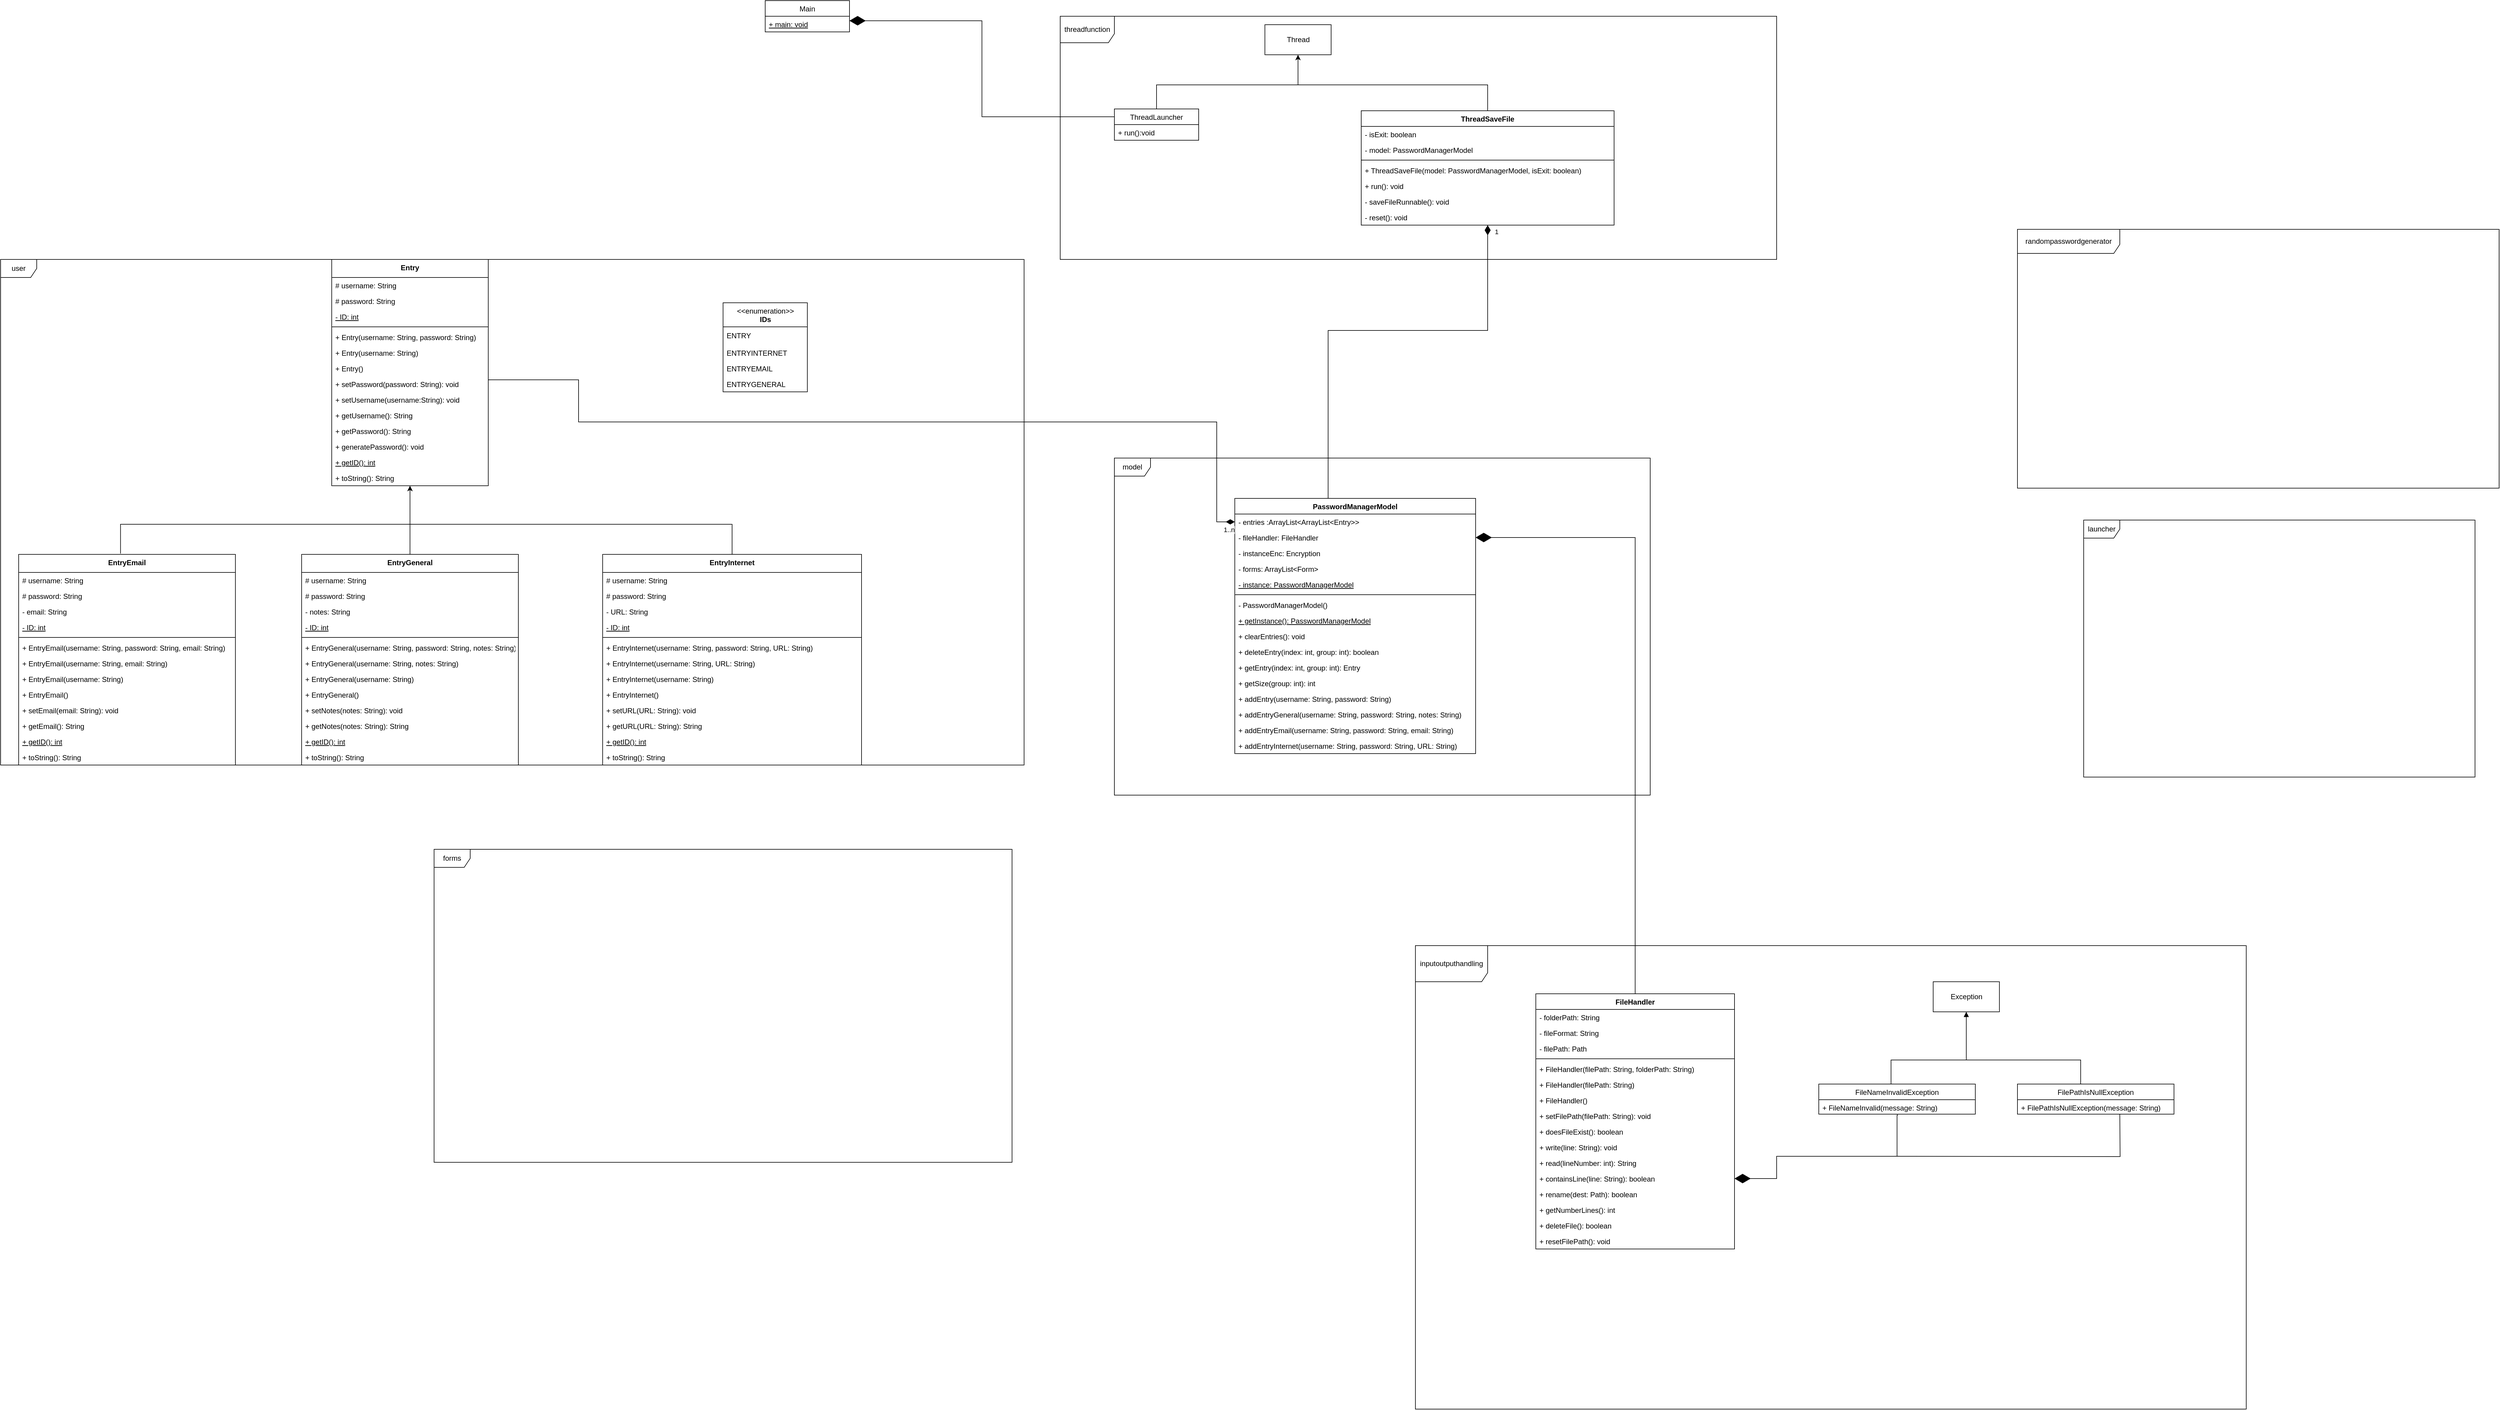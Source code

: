 <mxfile version="20.5.3"><diagram id="C5RBs43oDa-KdzZeNtuy" name="Page-1"><mxGraphModel dx="4724" dy="2048" grid="1" gridSize="10" guides="1" tooltips="1" connect="1" arrows="1" fold="1" page="1" pageScale="1" pageWidth="1169" pageHeight="827" math="0" shadow="0"><root><mxCell id="WIyWlLk6GJQsqaUBKTNV-0"/><mxCell id="WIyWlLk6GJQsqaUBKTNV-1" parent="WIyWlLk6GJQsqaUBKTNV-0"/><mxCell id="5ZpKfiF-GddbuxXE2S-U-15" value="&lt;div&gt;user&lt;/div&gt;" style="shape=umlFrame;whiteSpace=wrap;html=1;" vertex="1" parent="WIyWlLk6GJQsqaUBKTNV-1"><mxGeometry x="-1160" y="430" width="1700" height="840" as="geometry"/></mxCell><mxCell id="5ZpKfiF-GddbuxXE2S-U-20" value="Entry&#xA;" style="swimlane;fontStyle=1;align=center;verticalAlign=top;childLayout=stackLayout;horizontal=1;startSize=30;horizontalStack=0;resizeParent=1;resizeParentMax=0;resizeLast=0;collapsible=1;marginBottom=0;" vertex="1" parent="WIyWlLk6GJQsqaUBKTNV-1"><mxGeometry x="-610" y="430" width="260" height="376" as="geometry"><mxRectangle x="-1340" y="390" width="120" height="40" as="alternateBounds"/></mxGeometry></mxCell><mxCell id="5ZpKfiF-GddbuxXE2S-U-21" value="# username: String&#xA;" style="text;strokeColor=none;fillColor=none;align=left;verticalAlign=top;spacingLeft=4;spacingRight=4;overflow=hidden;rotatable=0;points=[[0,0.5],[1,0.5]];portConstraint=eastwest;" vertex="1" parent="5ZpKfiF-GddbuxXE2S-U-20"><mxGeometry y="30" width="260" height="26" as="geometry"/></mxCell><mxCell id="5ZpKfiF-GddbuxXE2S-U-24" value="# password: String&#xA;" style="text;strokeColor=none;fillColor=none;align=left;verticalAlign=top;spacingLeft=4;spacingRight=4;overflow=hidden;rotatable=0;points=[[0,0.5],[1,0.5]];portConstraint=eastwest;" vertex="1" parent="5ZpKfiF-GddbuxXE2S-U-20"><mxGeometry y="56" width="260" height="26" as="geometry"/></mxCell><mxCell id="5ZpKfiF-GddbuxXE2S-U-29" value="- ID: int" style="text;strokeColor=none;fillColor=none;align=left;verticalAlign=top;spacingLeft=4;spacingRight=4;overflow=hidden;rotatable=0;points=[[0,0.5],[1,0.5]];portConstraint=eastwest;fontStyle=4" vertex="1" parent="5ZpKfiF-GddbuxXE2S-U-20"><mxGeometry y="82" width="260" height="26" as="geometry"/></mxCell><mxCell id="5ZpKfiF-GddbuxXE2S-U-22" value="" style="line;strokeWidth=1;fillColor=none;align=left;verticalAlign=middle;spacingTop=-1;spacingLeft=3;spacingRight=3;rotatable=0;labelPosition=right;points=[];portConstraint=eastwest;strokeColor=inherit;" vertex="1" parent="5ZpKfiF-GddbuxXE2S-U-20"><mxGeometry y="108" width="260" height="8" as="geometry"/></mxCell><mxCell id="5ZpKfiF-GddbuxXE2S-U-23" value="+ Entry(username: String, password: String) " style="text;strokeColor=none;fillColor=none;align=left;verticalAlign=top;spacingLeft=4;spacingRight=4;overflow=hidden;rotatable=0;points=[[0,0.5],[1,0.5]];portConstraint=eastwest;" vertex="1" parent="5ZpKfiF-GddbuxXE2S-U-20"><mxGeometry y="116" width="260" height="26" as="geometry"/></mxCell><mxCell id="5ZpKfiF-GddbuxXE2S-U-30" value="+ Entry(username: String)&#xA;&#xA; " style="text;strokeColor=none;fillColor=none;align=left;verticalAlign=top;spacingLeft=4;spacingRight=4;overflow=hidden;rotatable=0;points=[[0,0.5],[1,0.5]];portConstraint=eastwest;" vertex="1" parent="5ZpKfiF-GddbuxXE2S-U-20"><mxGeometry y="142" width="260" height="26" as="geometry"/></mxCell><mxCell id="5ZpKfiF-GddbuxXE2S-U-31" value="+ Entry() " style="text;strokeColor=none;fillColor=none;align=left;verticalAlign=top;spacingLeft=4;spacingRight=4;overflow=hidden;rotatable=0;points=[[0,0.5],[1,0.5]];portConstraint=eastwest;" vertex="1" parent="5ZpKfiF-GddbuxXE2S-U-20"><mxGeometry y="168" width="260" height="26" as="geometry"/></mxCell><mxCell id="5ZpKfiF-GddbuxXE2S-U-32" value="+ setPassword(password: String): void&#xA;&#xA;" style="text;strokeColor=none;fillColor=none;align=left;verticalAlign=top;spacingLeft=4;spacingRight=4;overflow=hidden;rotatable=0;points=[[0,0.5],[1,0.5]];portConstraint=eastwest;" vertex="1" parent="5ZpKfiF-GddbuxXE2S-U-20"><mxGeometry y="194" width="260" height="26" as="geometry"/></mxCell><mxCell id="5ZpKfiF-GddbuxXE2S-U-34" value="+ setUsername(username:String): void&#xA;" style="text;strokeColor=none;fillColor=none;align=left;verticalAlign=top;spacingLeft=4;spacingRight=4;overflow=hidden;rotatable=0;points=[[0,0.5],[1,0.5]];portConstraint=eastwest;" vertex="1" parent="5ZpKfiF-GddbuxXE2S-U-20"><mxGeometry y="220" width="260" height="26" as="geometry"/></mxCell><mxCell id="5ZpKfiF-GddbuxXE2S-U-33" value="+ getUsername(): String" style="text;strokeColor=none;fillColor=none;align=left;verticalAlign=top;spacingLeft=4;spacingRight=4;overflow=hidden;rotatable=0;points=[[0,0.5],[1,0.5]];portConstraint=eastwest;" vertex="1" parent="5ZpKfiF-GddbuxXE2S-U-20"><mxGeometry y="246" width="260" height="26" as="geometry"/></mxCell><mxCell id="5ZpKfiF-GddbuxXE2S-U-35" value="+ getPassword(): String&#xA;" style="text;strokeColor=none;fillColor=none;align=left;verticalAlign=top;spacingLeft=4;spacingRight=4;overflow=hidden;rotatable=0;points=[[0,0.5],[1,0.5]];portConstraint=eastwest;" vertex="1" parent="5ZpKfiF-GddbuxXE2S-U-20"><mxGeometry y="272" width="260" height="26" as="geometry"/></mxCell><mxCell id="5ZpKfiF-GddbuxXE2S-U-36" value="+ generatePassword(): void&#xA;" style="text;strokeColor=none;fillColor=none;align=left;verticalAlign=top;spacingLeft=4;spacingRight=4;overflow=hidden;rotatable=0;points=[[0,0.5],[1,0.5]];portConstraint=eastwest;" vertex="1" parent="5ZpKfiF-GddbuxXE2S-U-20"><mxGeometry y="298" width="260" height="26" as="geometry"/></mxCell><mxCell id="5ZpKfiF-GddbuxXE2S-U-50" value="+ getID(): int" style="text;strokeColor=none;fillColor=none;align=left;verticalAlign=top;spacingLeft=4;spacingRight=4;overflow=hidden;rotatable=0;points=[[0,0.5],[1,0.5]];portConstraint=eastwest;fontStyle=4" vertex="1" parent="5ZpKfiF-GddbuxXE2S-U-20"><mxGeometry y="324" width="260" height="26" as="geometry"/></mxCell><mxCell id="5ZpKfiF-GddbuxXE2S-U-51" value="+ toString(): String" style="text;strokeColor=none;fillColor=none;align=left;verticalAlign=top;spacingLeft=4;spacingRight=4;overflow=hidden;rotatable=0;points=[[0,0.5],[1,0.5]];portConstraint=eastwest;" vertex="1" parent="5ZpKfiF-GddbuxXE2S-U-20"><mxGeometry y="350" width="260" height="26" as="geometry"/></mxCell><mxCell id="5ZpKfiF-GddbuxXE2S-U-52" value="EntryEmail" style="swimlane;fontStyle=1;align=center;verticalAlign=top;childLayout=stackLayout;horizontal=1;startSize=30;horizontalStack=0;resizeParent=1;resizeParentMax=0;resizeLast=0;collapsible=1;marginBottom=0;" vertex="1" parent="WIyWlLk6GJQsqaUBKTNV-1"><mxGeometry x="-1130" y="920" width="360" height="350" as="geometry"><mxRectangle x="-1340" y="390" width="120" height="40" as="alternateBounds"/></mxGeometry></mxCell><mxCell id="5ZpKfiF-GddbuxXE2S-U-53" value="# username: String&#xA;" style="text;strokeColor=none;fillColor=none;align=left;verticalAlign=top;spacingLeft=4;spacingRight=4;overflow=hidden;rotatable=0;points=[[0,0.5],[1,0.5]];portConstraint=eastwest;" vertex="1" parent="5ZpKfiF-GddbuxXE2S-U-52"><mxGeometry y="30" width="360" height="26" as="geometry"/></mxCell><mxCell id="5ZpKfiF-GddbuxXE2S-U-54" value="# password: String&#xA;" style="text;strokeColor=none;fillColor=none;align=left;verticalAlign=top;spacingLeft=4;spacingRight=4;overflow=hidden;rotatable=0;points=[[0,0.5],[1,0.5]];portConstraint=eastwest;" vertex="1" parent="5ZpKfiF-GddbuxXE2S-U-52"><mxGeometry y="56" width="360" height="26" as="geometry"/></mxCell><mxCell id="5ZpKfiF-GddbuxXE2S-U-97" value="- email: String" style="text;strokeColor=none;fillColor=none;align=left;verticalAlign=top;spacingLeft=4;spacingRight=4;overflow=hidden;rotatable=0;points=[[0,0.5],[1,0.5]];portConstraint=eastwest;" vertex="1" parent="5ZpKfiF-GddbuxXE2S-U-52"><mxGeometry y="82" width="360" height="26" as="geometry"/></mxCell><mxCell id="5ZpKfiF-GddbuxXE2S-U-55" value="- ID: int" style="text;strokeColor=none;fillColor=none;align=left;verticalAlign=top;spacingLeft=4;spacingRight=4;overflow=hidden;rotatable=0;points=[[0,0.5],[1,0.5]];portConstraint=eastwest;fontStyle=4" vertex="1" parent="5ZpKfiF-GddbuxXE2S-U-52"><mxGeometry y="108" width="360" height="26" as="geometry"/></mxCell><mxCell id="5ZpKfiF-GddbuxXE2S-U-56" value="" style="line;strokeWidth=1;fillColor=none;align=left;verticalAlign=middle;spacingTop=-1;spacingLeft=3;spacingRight=3;rotatable=0;labelPosition=right;points=[];portConstraint=eastwest;strokeColor=inherit;" vertex="1" parent="5ZpKfiF-GddbuxXE2S-U-52"><mxGeometry y="134" width="360" height="8" as="geometry"/></mxCell><mxCell id="5ZpKfiF-GddbuxXE2S-U-57" value="+ EntryEmail(username: String, password: String, email: String) " style="text;strokeColor=none;fillColor=none;align=left;verticalAlign=top;spacingLeft=4;spacingRight=4;overflow=hidden;rotatable=0;points=[[0,0.5],[1,0.5]];portConstraint=eastwest;" vertex="1" parent="5ZpKfiF-GddbuxXE2S-U-52"><mxGeometry y="142" width="360" height="26" as="geometry"/></mxCell><mxCell id="5ZpKfiF-GddbuxXE2S-U-58" value="+ EntryEmail(username: String, email: String)&#xA; " style="text;strokeColor=none;fillColor=none;align=left;verticalAlign=top;spacingLeft=4;spacingRight=4;overflow=hidden;rotatable=0;points=[[0,0.5],[1,0.5]];portConstraint=eastwest;" vertex="1" parent="5ZpKfiF-GddbuxXE2S-U-52"><mxGeometry y="168" width="360" height="26" as="geometry"/></mxCell><mxCell id="5ZpKfiF-GddbuxXE2S-U-59" value="+ EntryEmail(username: String) " style="text;strokeColor=none;fillColor=none;align=left;verticalAlign=top;spacingLeft=4;spacingRight=4;overflow=hidden;rotatable=0;points=[[0,0.5],[1,0.5]];portConstraint=eastwest;" vertex="1" parent="5ZpKfiF-GddbuxXE2S-U-52"><mxGeometry y="194" width="360" height="26" as="geometry"/></mxCell><mxCell id="5ZpKfiF-GddbuxXE2S-U-98" value="+ EntryEmail()" style="text;strokeColor=none;fillColor=none;align=left;verticalAlign=top;spacingLeft=4;spacingRight=4;overflow=hidden;rotatable=0;points=[[0,0.5],[1,0.5]];portConstraint=eastwest;" vertex="1" parent="5ZpKfiF-GddbuxXE2S-U-52"><mxGeometry y="220" width="360" height="26" as="geometry"/></mxCell><mxCell id="5ZpKfiF-GddbuxXE2S-U-60" value="+ setEmail(email: String): void&#xA;&#xA;" style="text;strokeColor=none;fillColor=none;align=left;verticalAlign=top;spacingLeft=4;spacingRight=4;overflow=hidden;rotatable=0;points=[[0,0.5],[1,0.5]];portConstraint=eastwest;" vertex="1" parent="5ZpKfiF-GddbuxXE2S-U-52"><mxGeometry y="246" width="360" height="26" as="geometry"/></mxCell><mxCell id="5ZpKfiF-GddbuxXE2S-U-61" value="+ getEmail(): String&#xA;" style="text;strokeColor=none;fillColor=none;align=left;verticalAlign=top;spacingLeft=4;spacingRight=4;overflow=hidden;rotatable=0;points=[[0,0.5],[1,0.5]];portConstraint=eastwest;" vertex="1" parent="5ZpKfiF-GddbuxXE2S-U-52"><mxGeometry y="272" width="360" height="26" as="geometry"/></mxCell><mxCell id="5ZpKfiF-GddbuxXE2S-U-65" value="+ getID(): int" style="text;strokeColor=none;fillColor=none;align=left;verticalAlign=top;spacingLeft=4;spacingRight=4;overflow=hidden;rotatable=0;points=[[0,0.5],[1,0.5]];portConstraint=eastwest;fontStyle=4" vertex="1" parent="5ZpKfiF-GddbuxXE2S-U-52"><mxGeometry y="298" width="360" height="26" as="geometry"/></mxCell><mxCell id="5ZpKfiF-GddbuxXE2S-U-66" value="+ toString(): String" style="text;strokeColor=none;fillColor=none;align=left;verticalAlign=top;spacingLeft=4;spacingRight=4;overflow=hidden;rotatable=0;points=[[0,0.5],[1,0.5]];portConstraint=eastwest;" vertex="1" parent="5ZpKfiF-GddbuxXE2S-U-52"><mxGeometry y="324" width="360" height="26" as="geometry"/></mxCell><mxCell id="5ZpKfiF-GddbuxXE2S-U-99" value="EntryGeneral" style="swimlane;fontStyle=1;align=center;verticalAlign=top;childLayout=stackLayout;horizontal=1;startSize=30;horizontalStack=0;resizeParent=1;resizeParentMax=0;resizeLast=0;collapsible=1;marginBottom=0;" vertex="1" parent="WIyWlLk6GJQsqaUBKTNV-1"><mxGeometry x="-660" y="920" width="360" height="350" as="geometry"><mxRectangle x="-1340" y="390" width="120" height="40" as="alternateBounds"/></mxGeometry></mxCell><mxCell id="5ZpKfiF-GddbuxXE2S-U-100" value="# username: String&#xA;" style="text;strokeColor=none;fillColor=none;align=left;verticalAlign=top;spacingLeft=4;spacingRight=4;overflow=hidden;rotatable=0;points=[[0,0.5],[1,0.5]];portConstraint=eastwest;" vertex="1" parent="5ZpKfiF-GddbuxXE2S-U-99"><mxGeometry y="30" width="360" height="26" as="geometry"/></mxCell><mxCell id="5ZpKfiF-GddbuxXE2S-U-101" value="# password: String&#xA;" style="text;strokeColor=none;fillColor=none;align=left;verticalAlign=top;spacingLeft=4;spacingRight=4;overflow=hidden;rotatable=0;points=[[0,0.5],[1,0.5]];portConstraint=eastwest;" vertex="1" parent="5ZpKfiF-GddbuxXE2S-U-99"><mxGeometry y="56" width="360" height="26" as="geometry"/></mxCell><mxCell id="5ZpKfiF-GddbuxXE2S-U-102" value="- notes: String" style="text;strokeColor=none;fillColor=none;align=left;verticalAlign=top;spacingLeft=4;spacingRight=4;overflow=hidden;rotatable=0;points=[[0,0.5],[1,0.5]];portConstraint=eastwest;" vertex="1" parent="5ZpKfiF-GddbuxXE2S-U-99"><mxGeometry y="82" width="360" height="26" as="geometry"/></mxCell><mxCell id="5ZpKfiF-GddbuxXE2S-U-103" value="- ID: int" style="text;strokeColor=none;fillColor=none;align=left;verticalAlign=top;spacingLeft=4;spacingRight=4;overflow=hidden;rotatable=0;points=[[0,0.5],[1,0.5]];portConstraint=eastwest;fontStyle=4" vertex="1" parent="5ZpKfiF-GddbuxXE2S-U-99"><mxGeometry y="108" width="360" height="26" as="geometry"/></mxCell><mxCell id="5ZpKfiF-GddbuxXE2S-U-104" value="" style="line;strokeWidth=1;fillColor=none;align=left;verticalAlign=middle;spacingTop=-1;spacingLeft=3;spacingRight=3;rotatable=0;labelPosition=right;points=[];portConstraint=eastwest;strokeColor=inherit;" vertex="1" parent="5ZpKfiF-GddbuxXE2S-U-99"><mxGeometry y="134" width="360" height="8" as="geometry"/></mxCell><mxCell id="5ZpKfiF-GddbuxXE2S-U-105" value="+ EntryGeneral(username: String, password: String, notes: String) " style="text;strokeColor=none;fillColor=none;align=left;verticalAlign=top;spacingLeft=4;spacingRight=4;overflow=hidden;rotatable=0;points=[[0,0.5],[1,0.5]];portConstraint=eastwest;" vertex="1" parent="5ZpKfiF-GddbuxXE2S-U-99"><mxGeometry y="142" width="360" height="26" as="geometry"/></mxCell><mxCell id="5ZpKfiF-GddbuxXE2S-U-106" value="+ EntryGeneral(username: String, notes: String)&#xA; " style="text;strokeColor=none;fillColor=none;align=left;verticalAlign=top;spacingLeft=4;spacingRight=4;overflow=hidden;rotatable=0;points=[[0,0.5],[1,0.5]];portConstraint=eastwest;" vertex="1" parent="5ZpKfiF-GddbuxXE2S-U-99"><mxGeometry y="168" width="360" height="26" as="geometry"/></mxCell><mxCell id="5ZpKfiF-GddbuxXE2S-U-107" value="+ EntryGeneral(username: String) " style="text;strokeColor=none;fillColor=none;align=left;verticalAlign=top;spacingLeft=4;spacingRight=4;overflow=hidden;rotatable=0;points=[[0,0.5],[1,0.5]];portConstraint=eastwest;" vertex="1" parent="5ZpKfiF-GddbuxXE2S-U-99"><mxGeometry y="194" width="360" height="26" as="geometry"/></mxCell><mxCell id="5ZpKfiF-GddbuxXE2S-U-108" value="+ EntryGeneral()" style="text;strokeColor=none;fillColor=none;align=left;verticalAlign=top;spacingLeft=4;spacingRight=4;overflow=hidden;rotatable=0;points=[[0,0.5],[1,0.5]];portConstraint=eastwest;" vertex="1" parent="5ZpKfiF-GddbuxXE2S-U-99"><mxGeometry y="220" width="360" height="26" as="geometry"/></mxCell><mxCell id="5ZpKfiF-GddbuxXE2S-U-109" value="+ setNotes(notes: String): void&#xA;&#xA;" style="text;strokeColor=none;fillColor=none;align=left;verticalAlign=top;spacingLeft=4;spacingRight=4;overflow=hidden;rotatable=0;points=[[0,0.5],[1,0.5]];portConstraint=eastwest;" vertex="1" parent="5ZpKfiF-GddbuxXE2S-U-99"><mxGeometry y="246" width="360" height="26" as="geometry"/></mxCell><mxCell id="5ZpKfiF-GddbuxXE2S-U-110" value="+ getNotes(notes: String): String&#xA;" style="text;strokeColor=none;fillColor=none;align=left;verticalAlign=top;spacingLeft=4;spacingRight=4;overflow=hidden;rotatable=0;points=[[0,0.5],[1,0.5]];portConstraint=eastwest;" vertex="1" parent="5ZpKfiF-GddbuxXE2S-U-99"><mxGeometry y="272" width="360" height="26" as="geometry"/></mxCell><mxCell id="5ZpKfiF-GddbuxXE2S-U-111" value="+ getID(): int" style="text;strokeColor=none;fillColor=none;align=left;verticalAlign=top;spacingLeft=4;spacingRight=4;overflow=hidden;rotatable=0;points=[[0,0.5],[1,0.5]];portConstraint=eastwest;fontStyle=4" vertex="1" parent="5ZpKfiF-GddbuxXE2S-U-99"><mxGeometry y="298" width="360" height="26" as="geometry"/></mxCell><mxCell id="5ZpKfiF-GddbuxXE2S-U-112" value="+ toString(): String" style="text;strokeColor=none;fillColor=none;align=left;verticalAlign=top;spacingLeft=4;spacingRight=4;overflow=hidden;rotatable=0;points=[[0,0.5],[1,0.5]];portConstraint=eastwest;" vertex="1" parent="5ZpKfiF-GddbuxXE2S-U-99"><mxGeometry y="324" width="360" height="26" as="geometry"/></mxCell><mxCell id="5ZpKfiF-GddbuxXE2S-U-113" value="EntryInternet" style="swimlane;fontStyle=1;align=center;verticalAlign=top;childLayout=stackLayout;horizontal=1;startSize=30;horizontalStack=0;resizeParent=1;resizeParentMax=0;resizeLast=0;collapsible=1;marginBottom=0;" vertex="1" parent="WIyWlLk6GJQsqaUBKTNV-1"><mxGeometry x="-160" y="920" width="430" height="350" as="geometry"><mxRectangle x="-1340" y="390" width="120" height="40" as="alternateBounds"/></mxGeometry></mxCell><mxCell id="5ZpKfiF-GddbuxXE2S-U-114" value="# username: String&#xA;" style="text;strokeColor=none;fillColor=none;align=left;verticalAlign=top;spacingLeft=4;spacingRight=4;overflow=hidden;rotatable=0;points=[[0,0.5],[1,0.5]];portConstraint=eastwest;" vertex="1" parent="5ZpKfiF-GddbuxXE2S-U-113"><mxGeometry y="30" width="430" height="26" as="geometry"/></mxCell><mxCell id="5ZpKfiF-GddbuxXE2S-U-115" value="# password: String&#xA;" style="text;strokeColor=none;fillColor=none;align=left;verticalAlign=top;spacingLeft=4;spacingRight=4;overflow=hidden;rotatable=0;points=[[0,0.5],[1,0.5]];portConstraint=eastwest;" vertex="1" parent="5ZpKfiF-GddbuxXE2S-U-113"><mxGeometry y="56" width="430" height="26" as="geometry"/></mxCell><mxCell id="5ZpKfiF-GddbuxXE2S-U-116" value="- URL: String" style="text;strokeColor=none;fillColor=none;align=left;verticalAlign=top;spacingLeft=4;spacingRight=4;overflow=hidden;rotatable=0;points=[[0,0.5],[1,0.5]];portConstraint=eastwest;" vertex="1" parent="5ZpKfiF-GddbuxXE2S-U-113"><mxGeometry y="82" width="430" height="26" as="geometry"/></mxCell><mxCell id="5ZpKfiF-GddbuxXE2S-U-117" value="- ID: int" style="text;strokeColor=none;fillColor=none;align=left;verticalAlign=top;spacingLeft=4;spacingRight=4;overflow=hidden;rotatable=0;points=[[0,0.5],[1,0.5]];portConstraint=eastwest;fontStyle=4" vertex="1" parent="5ZpKfiF-GddbuxXE2S-U-113"><mxGeometry y="108" width="430" height="26" as="geometry"/></mxCell><mxCell id="5ZpKfiF-GddbuxXE2S-U-118" value="" style="line;strokeWidth=1;fillColor=none;align=left;verticalAlign=middle;spacingTop=-1;spacingLeft=3;spacingRight=3;rotatable=0;labelPosition=right;points=[];portConstraint=eastwest;strokeColor=inherit;" vertex="1" parent="5ZpKfiF-GddbuxXE2S-U-113"><mxGeometry y="134" width="430" height="8" as="geometry"/></mxCell><mxCell id="5ZpKfiF-GddbuxXE2S-U-119" value="+ EntryInternet(username: String, password: String, URL: String) " style="text;strokeColor=none;fillColor=none;align=left;verticalAlign=top;spacingLeft=4;spacingRight=4;overflow=hidden;rotatable=0;points=[[0,0.5],[1,0.5]];portConstraint=eastwest;" vertex="1" parent="5ZpKfiF-GddbuxXE2S-U-113"><mxGeometry y="142" width="430" height="26" as="geometry"/></mxCell><mxCell id="5ZpKfiF-GddbuxXE2S-U-120" value="+ EntryInternet(username: String, URL: String) " style="text;strokeColor=none;fillColor=none;align=left;verticalAlign=top;spacingLeft=4;spacingRight=4;overflow=hidden;rotatable=0;points=[[0,0.5],[1,0.5]];portConstraint=eastwest;" vertex="1" parent="5ZpKfiF-GddbuxXE2S-U-113"><mxGeometry y="168" width="430" height="26" as="geometry"/></mxCell><mxCell id="5ZpKfiF-GddbuxXE2S-U-121" value="+ EntryInternet(username: String) " style="text;strokeColor=none;fillColor=none;align=left;verticalAlign=top;spacingLeft=4;spacingRight=4;overflow=hidden;rotatable=0;points=[[0,0.5],[1,0.5]];portConstraint=eastwest;" vertex="1" parent="5ZpKfiF-GddbuxXE2S-U-113"><mxGeometry y="194" width="430" height="26" as="geometry"/></mxCell><mxCell id="5ZpKfiF-GddbuxXE2S-U-122" value="+ EntryInternet()" style="text;strokeColor=none;fillColor=none;align=left;verticalAlign=top;spacingLeft=4;spacingRight=4;overflow=hidden;rotatable=0;points=[[0,0.5],[1,0.5]];portConstraint=eastwest;" vertex="1" parent="5ZpKfiF-GddbuxXE2S-U-113"><mxGeometry y="220" width="430" height="26" as="geometry"/></mxCell><mxCell id="5ZpKfiF-GddbuxXE2S-U-123" value="+ setURL(URL: String): void&#xA;&#xA;" style="text;strokeColor=none;fillColor=none;align=left;verticalAlign=top;spacingLeft=4;spacingRight=4;overflow=hidden;rotatable=0;points=[[0,0.5],[1,0.5]];portConstraint=eastwest;" vertex="1" parent="5ZpKfiF-GddbuxXE2S-U-113"><mxGeometry y="246" width="430" height="26" as="geometry"/></mxCell><mxCell id="5ZpKfiF-GddbuxXE2S-U-124" value="+ getURL(URL: String): String&#xA;" style="text;strokeColor=none;fillColor=none;align=left;verticalAlign=top;spacingLeft=4;spacingRight=4;overflow=hidden;rotatable=0;points=[[0,0.5],[1,0.5]];portConstraint=eastwest;" vertex="1" parent="5ZpKfiF-GddbuxXE2S-U-113"><mxGeometry y="272" width="430" height="26" as="geometry"/></mxCell><mxCell id="5ZpKfiF-GddbuxXE2S-U-125" value="+ getID(): int" style="text;strokeColor=none;fillColor=none;align=left;verticalAlign=top;spacingLeft=4;spacingRight=4;overflow=hidden;rotatable=0;points=[[0,0.5],[1,0.5]];portConstraint=eastwest;fontStyle=4" vertex="1" parent="5ZpKfiF-GddbuxXE2S-U-113"><mxGeometry y="298" width="430" height="26" as="geometry"/></mxCell><mxCell id="5ZpKfiF-GddbuxXE2S-U-126" value="+ toString(): String" style="text;strokeColor=none;fillColor=none;align=left;verticalAlign=top;spacingLeft=4;spacingRight=4;overflow=hidden;rotatable=0;points=[[0,0.5],[1,0.5]];portConstraint=eastwest;" vertex="1" parent="5ZpKfiF-GddbuxXE2S-U-113"><mxGeometry y="324" width="430" height="26" as="geometry"/></mxCell><mxCell id="5ZpKfiF-GddbuxXE2S-U-130" value="" style="endArrow=classic;html=1;rounded=0;exitX=0.5;exitY=0;exitDx=0;exitDy=0;edgeStyle=orthogonalEdgeStyle;entryX=0.5;entryY=1;entryDx=0;entryDy=0;" edge="1" parent="WIyWlLk6GJQsqaUBKTNV-1" source="5ZpKfiF-GddbuxXE2S-U-99" target="5ZpKfiF-GddbuxXE2S-U-20"><mxGeometry width="50" height="50" relative="1" as="geometry"><mxPoint x="-490" y="970" as="sourcePoint"/><mxPoint x="-480" y="810" as="targetPoint"/></mxGeometry></mxCell><mxCell id="5ZpKfiF-GddbuxXE2S-U-143" value="&amp;lt;&amp;lt;enumeration&amp;gt;&amp;gt;&lt;br&gt;&lt;div&gt;&lt;b&gt;IDs&lt;/b&gt;&lt;/div&gt;&lt;div&gt;&lt;b&gt;&lt;br&gt;&lt;/b&gt;&lt;/div&gt;" style="swimlane;fontStyle=0;align=center;verticalAlign=top;childLayout=stackLayout;horizontal=1;startSize=40;horizontalStack=0;resizeParent=1;resizeParentMax=0;resizeLast=0;collapsible=0;marginBottom=0;html=1;" vertex="1" parent="WIyWlLk6GJQsqaUBKTNV-1"><mxGeometry x="40" y="502" width="140" height="148" as="geometry"/></mxCell><mxCell id="5ZpKfiF-GddbuxXE2S-U-144" value="ENTRY" style="text;html=1;strokeColor=none;fillColor=none;align=left;verticalAlign=middle;spacingLeft=4;spacingRight=4;overflow=hidden;rotatable=0;points=[[0,0.5],[1,0.5]];portConstraint=eastwest;" vertex="1" parent="5ZpKfiF-GddbuxXE2S-U-143"><mxGeometry y="40" width="140" height="30" as="geometry"/></mxCell><mxCell id="5ZpKfiF-GddbuxXE2S-U-146" value="ENTRYINTERNET" style="text;strokeColor=none;fillColor=none;align=left;verticalAlign=top;spacingLeft=4;spacingRight=4;overflow=hidden;rotatable=0;points=[[0,0.5],[1,0.5]];portConstraint=eastwest;" vertex="1" parent="5ZpKfiF-GddbuxXE2S-U-143"><mxGeometry y="70" width="140" height="26" as="geometry"/></mxCell><mxCell id="5ZpKfiF-GddbuxXE2S-U-147" value="ENTRYEMAIL" style="text;strokeColor=none;fillColor=none;align=left;verticalAlign=top;spacingLeft=4;spacingRight=4;overflow=hidden;rotatable=0;points=[[0,0.5],[1,0.5]];portConstraint=eastwest;" vertex="1" parent="5ZpKfiF-GddbuxXE2S-U-143"><mxGeometry y="96" width="140" height="26" as="geometry"/></mxCell><mxCell id="5ZpKfiF-GddbuxXE2S-U-148" value="ENTRYGENERAL" style="text;strokeColor=none;fillColor=none;align=left;verticalAlign=top;spacingLeft=4;spacingRight=4;overflow=hidden;rotatable=0;points=[[0,0.5],[1,0.5]];portConstraint=eastwest;" vertex="1" parent="5ZpKfiF-GddbuxXE2S-U-143"><mxGeometry y="122" width="140" height="26" as="geometry"/></mxCell><mxCell id="5ZpKfiF-GddbuxXE2S-U-149" value="&lt;div&gt;threadfunction&lt;/div&gt;" style="shape=umlFrame;whiteSpace=wrap;html=1;width=90;height=44;" vertex="1" parent="WIyWlLk6GJQsqaUBKTNV-1"><mxGeometry x="600" y="26" width="1190" height="404" as="geometry"/></mxCell><mxCell id="5ZpKfiF-GddbuxXE2S-U-150" value="Thread" style="html=1;" vertex="1" parent="WIyWlLk6GJQsqaUBKTNV-1"><mxGeometry x="940" y="40" width="110" height="50" as="geometry"/></mxCell><mxCell id="5ZpKfiF-GddbuxXE2S-U-151" value="ThreadLauncher" style="swimlane;fontStyle=0;childLayout=stackLayout;horizontal=1;startSize=26;fillColor=none;horizontalStack=0;resizeParent=1;resizeParentMax=0;resizeLast=0;collapsible=1;marginBottom=0;" vertex="1" parent="WIyWlLk6GJQsqaUBKTNV-1"><mxGeometry x="690" y="180" width="140" height="52" as="geometry"/></mxCell><mxCell id="5ZpKfiF-GddbuxXE2S-U-152" value="+ run():void" style="text;strokeColor=none;fillColor=none;align=left;verticalAlign=top;spacingLeft=4;spacingRight=4;overflow=hidden;rotatable=0;points=[[0,0.5],[1,0.5]];portConstraint=eastwest;" vertex="1" parent="5ZpKfiF-GddbuxXE2S-U-151"><mxGeometry y="26" width="140" height="26" as="geometry"/></mxCell><mxCell id="5ZpKfiF-GddbuxXE2S-U-157" value="" style="endArrow=classic;html=1;rounded=0;edgeStyle=orthogonalEdgeStyle;entryX=0.5;entryY=1;entryDx=0;entryDy=0;" edge="1" parent="WIyWlLk6GJQsqaUBKTNV-1" target="5ZpKfiF-GddbuxXE2S-U-150"><mxGeometry width="50" height="50" relative="1" as="geometry"><mxPoint x="760" y="180" as="sourcePoint"/><mxPoint x="810" y="130" as="targetPoint"/><Array as="points"><mxPoint x="760" y="140"/><mxPoint x="995" y="140"/></Array></mxGeometry></mxCell><mxCell id="5ZpKfiF-GddbuxXE2S-U-158" value="ThreadSaveFile&#xA;" style="swimlane;fontStyle=1;align=center;verticalAlign=top;childLayout=stackLayout;horizontal=1;startSize=26;horizontalStack=0;resizeParent=1;resizeParentMax=0;resizeLast=0;collapsible=1;marginBottom=0;" vertex="1" parent="WIyWlLk6GJQsqaUBKTNV-1"><mxGeometry x="1100" y="183" width="420" height="190" as="geometry"/></mxCell><mxCell id="5ZpKfiF-GddbuxXE2S-U-159" value="- isExit: boolean" style="text;strokeColor=none;fillColor=none;align=left;verticalAlign=top;spacingLeft=4;spacingRight=4;overflow=hidden;rotatable=0;points=[[0,0.5],[1,0.5]];portConstraint=eastwest;" vertex="1" parent="5ZpKfiF-GddbuxXE2S-U-158"><mxGeometry y="26" width="420" height="26" as="geometry"/></mxCell><mxCell id="5ZpKfiF-GddbuxXE2S-U-180" value="- model: PasswordManagerModel" style="text;strokeColor=none;fillColor=none;align=left;verticalAlign=top;spacingLeft=4;spacingRight=4;overflow=hidden;rotatable=0;points=[[0,0.5],[1,0.5]];portConstraint=eastwest;" vertex="1" parent="5ZpKfiF-GddbuxXE2S-U-158"><mxGeometry y="52" width="420" height="26" as="geometry"/></mxCell><mxCell id="5ZpKfiF-GddbuxXE2S-U-160" value="" style="line;strokeWidth=1;fillColor=none;align=left;verticalAlign=middle;spacingTop=-1;spacingLeft=3;spacingRight=3;rotatable=0;labelPosition=right;points=[];portConstraint=eastwest;strokeColor=inherit;" vertex="1" parent="5ZpKfiF-GddbuxXE2S-U-158"><mxGeometry y="78" width="420" height="8" as="geometry"/></mxCell><mxCell id="5ZpKfiF-GddbuxXE2S-U-161" value="+ ThreadSaveFile(model: PasswordManagerModel, isExit: boolean)" style="text;strokeColor=none;fillColor=none;align=left;verticalAlign=top;spacingLeft=4;spacingRight=4;overflow=hidden;rotatable=0;points=[[0,0.5],[1,0.5]];portConstraint=eastwest;" vertex="1" parent="5ZpKfiF-GddbuxXE2S-U-158"><mxGeometry y="86" width="420" height="26" as="geometry"/></mxCell><mxCell id="5ZpKfiF-GddbuxXE2S-U-171" value="+ run(): void" style="text;strokeColor=none;fillColor=none;align=left;verticalAlign=top;spacingLeft=4;spacingRight=4;overflow=hidden;rotatable=0;points=[[0,0.5],[1,0.5]];portConstraint=eastwest;" vertex="1" parent="5ZpKfiF-GddbuxXE2S-U-158"><mxGeometry y="112" width="420" height="26" as="geometry"/></mxCell><mxCell id="5ZpKfiF-GddbuxXE2S-U-172" value="- saveFileRunnable(): void" style="text;strokeColor=none;fillColor=none;align=left;verticalAlign=top;spacingLeft=4;spacingRight=4;overflow=hidden;rotatable=0;points=[[0,0.5],[1,0.5]];portConstraint=eastwest;" vertex="1" parent="5ZpKfiF-GddbuxXE2S-U-158"><mxGeometry y="138" width="420" height="26" as="geometry"/></mxCell><mxCell id="5ZpKfiF-GddbuxXE2S-U-173" value="- reset(): void" style="text;strokeColor=none;fillColor=none;align=left;verticalAlign=top;spacingLeft=4;spacingRight=4;overflow=hidden;rotatable=0;points=[[0,0.5],[1,0.5]];portConstraint=eastwest;" vertex="1" parent="5ZpKfiF-GddbuxXE2S-U-158"><mxGeometry y="164" width="420" height="26" as="geometry"/></mxCell><mxCell id="5ZpKfiF-GddbuxXE2S-U-163" value="model" style="shape=umlFrame;whiteSpace=wrap;html=1;" vertex="1" parent="WIyWlLk6GJQsqaUBKTNV-1"><mxGeometry x="690" y="760" width="890" height="560" as="geometry"/></mxCell><mxCell id="5ZpKfiF-GddbuxXE2S-U-164" value="PasswordManagerModel" style="swimlane;fontStyle=1;align=center;verticalAlign=top;childLayout=stackLayout;horizontal=1;startSize=26;horizontalStack=0;resizeParent=1;resizeParentMax=0;resizeLast=0;collapsible=1;marginBottom=0;" vertex="1" parent="WIyWlLk6GJQsqaUBKTNV-1"><mxGeometry x="890" y="827" width="400" height="424" as="geometry"/></mxCell><mxCell id="5ZpKfiF-GddbuxXE2S-U-165" value="- entries :ArrayList&lt;ArrayList&lt;Entry&gt;&gt;" style="text;strokeColor=none;fillColor=none;align=left;verticalAlign=top;spacingLeft=4;spacingRight=4;overflow=hidden;rotatable=0;points=[[0,0.5],[1,0.5]];portConstraint=eastwest;" vertex="1" parent="5ZpKfiF-GddbuxXE2S-U-164"><mxGeometry y="26" width="400" height="26" as="geometry"/></mxCell><mxCell id="5ZpKfiF-GddbuxXE2S-U-181" value="- fileHandler: FileHandler" style="text;strokeColor=none;fillColor=none;align=left;verticalAlign=top;spacingLeft=4;spacingRight=4;overflow=hidden;rotatable=0;points=[[0,0.5],[1,0.5]];portConstraint=eastwest;" vertex="1" parent="5ZpKfiF-GddbuxXE2S-U-164"><mxGeometry y="52" width="400" height="26" as="geometry"/></mxCell><mxCell id="5ZpKfiF-GddbuxXE2S-U-183" value="- instanceEnc: Encryption" style="text;strokeColor=none;fillColor=none;align=left;verticalAlign=top;spacingLeft=4;spacingRight=4;overflow=hidden;rotatable=0;points=[[0,0.5],[1,0.5]];portConstraint=eastwest;" vertex="1" parent="5ZpKfiF-GddbuxXE2S-U-164"><mxGeometry y="78" width="400" height="26" as="geometry"/></mxCell><mxCell id="5ZpKfiF-GddbuxXE2S-U-185" value="- forms: ArrayList&lt;Form&gt;" style="text;strokeColor=none;fillColor=none;align=left;verticalAlign=top;spacingLeft=4;spacingRight=4;overflow=hidden;rotatable=0;points=[[0,0.5],[1,0.5]];portConstraint=eastwest;" vertex="1" parent="5ZpKfiF-GddbuxXE2S-U-164"><mxGeometry y="104" width="400" height="26" as="geometry"/></mxCell><mxCell id="5ZpKfiF-GddbuxXE2S-U-186" value="- instance: PasswordManagerModel" style="text;strokeColor=none;fillColor=none;align=left;verticalAlign=top;spacingLeft=4;spacingRight=4;overflow=hidden;rotatable=0;points=[[0,0.5],[1,0.5]];portConstraint=eastwest;fontStyle=4" vertex="1" parent="5ZpKfiF-GddbuxXE2S-U-164"><mxGeometry y="130" width="400" height="26" as="geometry"/></mxCell><mxCell id="5ZpKfiF-GddbuxXE2S-U-166" value="" style="line;strokeWidth=1;fillColor=none;align=left;verticalAlign=middle;spacingTop=-1;spacingLeft=3;spacingRight=3;rotatable=0;labelPosition=right;points=[];portConstraint=eastwest;strokeColor=inherit;" vertex="1" parent="5ZpKfiF-GddbuxXE2S-U-164"><mxGeometry y="156" width="400" height="8" as="geometry"/></mxCell><mxCell id="5ZpKfiF-GddbuxXE2S-U-167" value="- PasswordManagerModel()" style="text;strokeColor=none;fillColor=none;align=left;verticalAlign=top;spacingLeft=4;spacingRight=4;overflow=hidden;rotatable=0;points=[[0,0.5],[1,0.5]];portConstraint=eastwest;" vertex="1" parent="5ZpKfiF-GddbuxXE2S-U-164"><mxGeometry y="164" width="400" height="26" as="geometry"/></mxCell><mxCell id="5ZpKfiF-GddbuxXE2S-U-187" value="+ getInstance(): PasswordManagerModel" style="text;strokeColor=none;fillColor=none;align=left;verticalAlign=top;spacingLeft=4;spacingRight=4;overflow=hidden;rotatable=0;points=[[0,0.5],[1,0.5]];portConstraint=eastwest;fontStyle=4" vertex="1" parent="5ZpKfiF-GddbuxXE2S-U-164"><mxGeometry y="190" width="400" height="26" as="geometry"/></mxCell><mxCell id="5ZpKfiF-GddbuxXE2S-U-193" value="+ clearEntries(): void" style="text;strokeColor=none;fillColor=none;align=left;verticalAlign=top;spacingLeft=4;spacingRight=4;overflow=hidden;rotatable=0;points=[[0,0.5],[1,0.5]];portConstraint=eastwest;fontStyle=0" vertex="1" parent="5ZpKfiF-GddbuxXE2S-U-164"><mxGeometry y="216" width="400" height="26" as="geometry"/></mxCell><mxCell id="5ZpKfiF-GddbuxXE2S-U-198" value="+ deleteEntry(index: int, group: int): boolean" style="text;strokeColor=none;fillColor=none;align=left;verticalAlign=top;spacingLeft=4;spacingRight=4;overflow=hidden;rotatable=0;points=[[0,0.5],[1,0.5]];portConstraint=eastwest;fontStyle=0" vertex="1" parent="5ZpKfiF-GddbuxXE2S-U-164"><mxGeometry y="242" width="400" height="26" as="geometry"/></mxCell><mxCell id="5ZpKfiF-GddbuxXE2S-U-200" value="+ getEntry(index: int, group: int): Entry" style="text;strokeColor=none;fillColor=none;align=left;verticalAlign=top;spacingLeft=4;spacingRight=4;overflow=hidden;rotatable=0;points=[[0,0.5],[1,0.5]];portConstraint=eastwest;fontStyle=0" vertex="1" parent="5ZpKfiF-GddbuxXE2S-U-164"><mxGeometry y="268" width="400" height="26" as="geometry"/></mxCell><mxCell id="5ZpKfiF-GddbuxXE2S-U-201" value="+ getSize(group: int): int" style="text;strokeColor=none;fillColor=none;align=left;verticalAlign=top;spacingLeft=4;spacingRight=4;overflow=hidden;rotatable=0;points=[[0,0.5],[1,0.5]];portConstraint=eastwest;fontStyle=0" vertex="1" parent="5ZpKfiF-GddbuxXE2S-U-164"><mxGeometry y="294" width="400" height="26" as="geometry"/></mxCell><mxCell id="5ZpKfiF-GddbuxXE2S-U-194" value="+ addEntry(username: String, password: String)" style="text;strokeColor=none;fillColor=none;align=left;verticalAlign=top;spacingLeft=4;spacingRight=4;overflow=hidden;rotatable=0;points=[[0,0.5],[1,0.5]];portConstraint=eastwest;fontStyle=0" vertex="1" parent="5ZpKfiF-GddbuxXE2S-U-164"><mxGeometry y="320" width="400" height="26" as="geometry"/></mxCell><mxCell id="5ZpKfiF-GddbuxXE2S-U-195" value="+ addEntryGeneral(username: String, password: String, notes: String)" style="text;strokeColor=none;fillColor=none;align=left;verticalAlign=top;spacingLeft=4;spacingRight=4;overflow=hidden;rotatable=0;points=[[0,0.5],[1,0.5]];portConstraint=eastwest;fontStyle=0" vertex="1" parent="5ZpKfiF-GddbuxXE2S-U-164"><mxGeometry y="346" width="400" height="26" as="geometry"/></mxCell><mxCell id="5ZpKfiF-GddbuxXE2S-U-202" value="+ addEntryEmail(username: String, password: String, email: String)" style="text;strokeColor=none;fillColor=none;align=left;verticalAlign=top;spacingLeft=4;spacingRight=4;overflow=hidden;rotatable=0;points=[[0,0.5],[1,0.5]];portConstraint=eastwest;fontStyle=0" vertex="1" parent="5ZpKfiF-GddbuxXE2S-U-164"><mxGeometry y="372" width="400" height="26" as="geometry"/></mxCell><mxCell id="5ZpKfiF-GddbuxXE2S-U-203" value="+ addEntryInternet(username: String, password: String, URL: String)" style="text;strokeColor=none;fillColor=none;align=left;verticalAlign=top;spacingLeft=4;spacingRight=4;overflow=hidden;rotatable=0;points=[[0,0.5],[1,0.5]];portConstraint=eastwest;fontStyle=0" vertex="1" parent="5ZpKfiF-GddbuxXE2S-U-164"><mxGeometry y="398" width="400" height="26" as="geometry"/></mxCell><mxCell id="5ZpKfiF-GddbuxXE2S-U-169" value="1" style="endArrow=none;html=1;endSize=12;startArrow=diamondThin;startSize=14;startFill=1;edgeStyle=orthogonalEdgeStyle;align=left;verticalAlign=bottom;rounded=0;entryX=0.5;entryY=0;entryDx=0;entryDy=0;endFill=0;exitX=0.5;exitY=1;exitDx=0;exitDy=0;" edge="1" parent="WIyWlLk6GJQsqaUBKTNV-1" source="5ZpKfiF-GddbuxXE2S-U-158" target="5ZpKfiF-GddbuxXE2S-U-164"><mxGeometry x="-0.947" y="10" relative="1" as="geometry"><mxPoint x="1310" y="360" as="sourcePoint"/><mxPoint x="1280" y="680" as="targetPoint"/><Array as="points"><mxPoint x="1310" y="548"/><mxPoint x="1045" y="548"/></Array><mxPoint as="offset"/></mxGeometry></mxCell><mxCell id="5ZpKfiF-GddbuxXE2S-U-174" value="Main" style="swimlane;fontStyle=0;childLayout=stackLayout;horizontal=1;startSize=26;fillColor=none;horizontalStack=0;resizeParent=1;resizeParentMax=0;resizeLast=0;collapsible=1;marginBottom=0;" vertex="1" parent="WIyWlLk6GJQsqaUBKTNV-1"><mxGeometry x="110" width="140" height="52" as="geometry"/></mxCell><mxCell id="5ZpKfiF-GddbuxXE2S-U-176" value="+ main: void" style="text;strokeColor=none;fillColor=none;align=left;verticalAlign=top;spacingLeft=4;spacingRight=4;overflow=hidden;rotatable=0;points=[[0,0.5],[1,0.5]];portConstraint=eastwest;fontStyle=4" vertex="1" parent="5ZpKfiF-GddbuxXE2S-U-174"><mxGeometry y="26" width="140" height="26" as="geometry"/></mxCell><mxCell id="5ZpKfiF-GddbuxXE2S-U-179" value="" style="endArrow=diamondThin;endFill=1;endSize=24;html=1;rounded=0;entryX=1;entryY=0.288;entryDx=0;entryDy=0;entryPerimeter=0;exitX=0;exitY=0.25;exitDx=0;exitDy=0;edgeStyle=orthogonalEdgeStyle;" edge="1" parent="WIyWlLk6GJQsqaUBKTNV-1" source="5ZpKfiF-GddbuxXE2S-U-151" target="5ZpKfiF-GddbuxXE2S-U-176"><mxGeometry width="160" relative="1" as="geometry"><mxPoint x="350" y="190" as="sourcePoint"/><mxPoint x="510" y="190" as="targetPoint"/></mxGeometry></mxCell><mxCell id="5ZpKfiF-GddbuxXE2S-U-188" value="&lt;div&gt;&lt;br&gt;&lt;/div&gt;&lt;div&gt;&lt;br&gt;&lt;/div&gt;" style="endArrow=diamondThin;html=1;endSize=12;startArrow=none;startSize=14;startFill=0;edgeStyle=orthogonalEdgeStyle;rounded=0;endFill=1;exitX=1;exitY=0.5;exitDx=0;exitDy=0;" edge="1" parent="WIyWlLk6GJQsqaUBKTNV-1" source="5ZpKfiF-GddbuxXE2S-U-31" target="5ZpKfiF-GddbuxXE2S-U-165"><mxGeometry relative="1" as="geometry"><mxPoint x="-1040" y="550" as="sourcePoint"/><mxPoint x="-880" y="550" as="targetPoint"/><Array as="points"><mxPoint x="-350" y="630"/><mxPoint x="-200" y="630"/><mxPoint x="-200" y="700"/><mxPoint x="860" y="700"/><mxPoint x="860" y="866"/></Array></mxGeometry></mxCell><mxCell id="5ZpKfiF-GddbuxXE2S-U-190" value="&lt;div&gt;1..n&lt;/div&gt;" style="edgeLabel;resizable=0;html=1;align=right;verticalAlign=top;" connectable="0" vertex="1" parent="5ZpKfiF-GddbuxXE2S-U-188"><mxGeometry x="1" relative="1" as="geometry"/></mxCell><mxCell id="5ZpKfiF-GddbuxXE2S-U-191" value="&lt;div&gt;forms&lt;/div&gt;" style="shape=umlFrame;whiteSpace=wrap;html=1;" vertex="1" parent="WIyWlLk6GJQsqaUBKTNV-1"><mxGeometry x="-440" y="1410" width="960" height="520" as="geometry"/></mxCell><mxCell id="5ZpKfiF-GddbuxXE2S-U-192" value="&lt;div&gt;inputoutputhandling&lt;/div&gt;" style="shape=umlFrame;whiteSpace=wrap;html=1;width=120;height=60;" vertex="1" parent="WIyWlLk6GJQsqaUBKTNV-1"><mxGeometry x="1190" y="1570" width="1380" height="770" as="geometry"/></mxCell><mxCell id="5ZpKfiF-GddbuxXE2S-U-204" value="FileHandler" style="swimlane;fontStyle=1;align=center;verticalAlign=top;childLayout=stackLayout;horizontal=1;startSize=26;horizontalStack=0;resizeParent=1;resizeParentMax=0;resizeLast=0;collapsible=1;marginBottom=0;" vertex="1" parent="WIyWlLk6GJQsqaUBKTNV-1"><mxGeometry x="1390" y="1650" width="330" height="424" as="geometry"/></mxCell><mxCell id="5ZpKfiF-GddbuxXE2S-U-205" value="- folderPath: String" style="text;strokeColor=none;fillColor=none;align=left;verticalAlign=top;spacingLeft=4;spacingRight=4;overflow=hidden;rotatable=0;points=[[0,0.5],[1,0.5]];portConstraint=eastwest;" vertex="1" parent="5ZpKfiF-GddbuxXE2S-U-204"><mxGeometry y="26" width="330" height="26" as="geometry"/></mxCell><mxCell id="5ZpKfiF-GddbuxXE2S-U-208" value="- fileFormat: String" style="text;strokeColor=none;fillColor=none;align=left;verticalAlign=top;spacingLeft=4;spacingRight=4;overflow=hidden;rotatable=0;points=[[0,0.5],[1,0.5]];portConstraint=eastwest;" vertex="1" parent="5ZpKfiF-GddbuxXE2S-U-204"><mxGeometry y="52" width="330" height="26" as="geometry"/></mxCell><mxCell id="5ZpKfiF-GddbuxXE2S-U-209" value="- filePath: Path" style="text;strokeColor=none;fillColor=none;align=left;verticalAlign=top;spacingLeft=4;spacingRight=4;overflow=hidden;rotatable=0;points=[[0,0.5],[1,0.5]];portConstraint=eastwest;" vertex="1" parent="5ZpKfiF-GddbuxXE2S-U-204"><mxGeometry y="78" width="330" height="26" as="geometry"/></mxCell><mxCell id="5ZpKfiF-GddbuxXE2S-U-206" value="" style="line;strokeWidth=1;fillColor=none;align=left;verticalAlign=middle;spacingTop=-1;spacingLeft=3;spacingRight=3;rotatable=0;labelPosition=right;points=[];portConstraint=eastwest;strokeColor=inherit;" vertex="1" parent="5ZpKfiF-GddbuxXE2S-U-204"><mxGeometry y="104" width="330" height="8" as="geometry"/></mxCell><mxCell id="5ZpKfiF-GddbuxXE2S-U-207" value="+ FileHandler(filePath: String, folderPath: String)" style="text;strokeColor=none;fillColor=none;align=left;verticalAlign=top;spacingLeft=4;spacingRight=4;overflow=hidden;rotatable=0;points=[[0,0.5],[1,0.5]];portConstraint=eastwest;" vertex="1" parent="5ZpKfiF-GddbuxXE2S-U-204"><mxGeometry y="112" width="330" height="26" as="geometry"/></mxCell><mxCell id="5ZpKfiF-GddbuxXE2S-U-210" value="+ FileHandler(filePath: String)" style="text;strokeColor=none;fillColor=none;align=left;verticalAlign=top;spacingLeft=4;spacingRight=4;overflow=hidden;rotatable=0;points=[[0,0.5],[1,0.5]];portConstraint=eastwest;" vertex="1" parent="5ZpKfiF-GddbuxXE2S-U-204"><mxGeometry y="138" width="330" height="26" as="geometry"/></mxCell><mxCell id="5ZpKfiF-GddbuxXE2S-U-211" value="+ FileHandler()" style="text;strokeColor=none;fillColor=none;align=left;verticalAlign=top;spacingLeft=4;spacingRight=4;overflow=hidden;rotatable=0;points=[[0,0.5],[1,0.5]];portConstraint=eastwest;" vertex="1" parent="5ZpKfiF-GddbuxXE2S-U-204"><mxGeometry y="164" width="330" height="26" as="geometry"/></mxCell><mxCell id="5ZpKfiF-GddbuxXE2S-U-212" value="+ setFilePath(filePath: String): void" style="text;strokeColor=none;fillColor=none;align=left;verticalAlign=top;spacingLeft=4;spacingRight=4;overflow=hidden;rotatable=0;points=[[0,0.5],[1,0.5]];portConstraint=eastwest;" vertex="1" parent="5ZpKfiF-GddbuxXE2S-U-204"><mxGeometry y="190" width="330" height="26" as="geometry"/></mxCell><mxCell id="5ZpKfiF-GddbuxXE2S-U-213" value="+ doesFileExist(): boolean" style="text;strokeColor=none;fillColor=none;align=left;verticalAlign=top;spacingLeft=4;spacingRight=4;overflow=hidden;rotatable=0;points=[[0,0.5],[1,0.5]];portConstraint=eastwest;" vertex="1" parent="5ZpKfiF-GddbuxXE2S-U-204"><mxGeometry y="216" width="330" height="26" as="geometry"/></mxCell><mxCell id="5ZpKfiF-GddbuxXE2S-U-214" value="+ write(line: String): void" style="text;strokeColor=none;fillColor=none;align=left;verticalAlign=top;spacingLeft=4;spacingRight=4;overflow=hidden;rotatable=0;points=[[0,0.5],[1,0.5]];portConstraint=eastwest;" vertex="1" parent="5ZpKfiF-GddbuxXE2S-U-204"><mxGeometry y="242" width="330" height="26" as="geometry"/></mxCell><mxCell id="5ZpKfiF-GddbuxXE2S-U-215" value="+ read(lineNumber: int): String" style="text;strokeColor=none;fillColor=none;align=left;verticalAlign=top;spacingLeft=4;spacingRight=4;overflow=hidden;rotatable=0;points=[[0,0.5],[1,0.5]];portConstraint=eastwest;" vertex="1" parent="5ZpKfiF-GddbuxXE2S-U-204"><mxGeometry y="268" width="330" height="26" as="geometry"/></mxCell><mxCell id="5ZpKfiF-GddbuxXE2S-U-216" value="+ containsLine(line: String): boolean" style="text;strokeColor=none;fillColor=none;align=left;verticalAlign=top;spacingLeft=4;spacingRight=4;overflow=hidden;rotatable=0;points=[[0,0.5],[1,0.5]];portConstraint=eastwest;" vertex="1" parent="5ZpKfiF-GddbuxXE2S-U-204"><mxGeometry y="294" width="330" height="26" as="geometry"/></mxCell><mxCell id="5ZpKfiF-GddbuxXE2S-U-217" value="+ rename(dest: Path): boolean" style="text;strokeColor=none;fillColor=none;align=left;verticalAlign=top;spacingLeft=4;spacingRight=4;overflow=hidden;rotatable=0;points=[[0,0.5],[1,0.5]];portConstraint=eastwest;" vertex="1" parent="5ZpKfiF-GddbuxXE2S-U-204"><mxGeometry y="320" width="330" height="26" as="geometry"/></mxCell><mxCell id="5ZpKfiF-GddbuxXE2S-U-218" value="+ getNumberLines(): int" style="text;strokeColor=none;fillColor=none;align=left;verticalAlign=top;spacingLeft=4;spacingRight=4;overflow=hidden;rotatable=0;points=[[0,0.5],[1,0.5]];portConstraint=eastwest;" vertex="1" parent="5ZpKfiF-GddbuxXE2S-U-204"><mxGeometry y="346" width="330" height="26" as="geometry"/></mxCell><mxCell id="5ZpKfiF-GddbuxXE2S-U-219" value="+ deleteFile(): boolean" style="text;strokeColor=none;fillColor=none;align=left;verticalAlign=top;spacingLeft=4;spacingRight=4;overflow=hidden;rotatable=0;points=[[0,0.5],[1,0.5]];portConstraint=eastwest;" vertex="1" parent="5ZpKfiF-GddbuxXE2S-U-204"><mxGeometry y="372" width="330" height="26" as="geometry"/></mxCell><mxCell id="5ZpKfiF-GddbuxXE2S-U-220" value="+ resetFilePath(): void" style="text;strokeColor=none;fillColor=none;align=left;verticalAlign=top;spacingLeft=4;spacingRight=4;overflow=hidden;rotatable=0;points=[[0,0.5],[1,0.5]];portConstraint=eastwest;" vertex="1" parent="5ZpKfiF-GddbuxXE2S-U-204"><mxGeometry y="398" width="330" height="26" as="geometry"/></mxCell><mxCell id="5ZpKfiF-GddbuxXE2S-U-221" value="Exception" style="html=1;" vertex="1" parent="WIyWlLk6GJQsqaUBKTNV-1"><mxGeometry x="2050" y="1630" width="110" height="50" as="geometry"/></mxCell><mxCell id="5ZpKfiF-GddbuxXE2S-U-222" value="FileNameInvalidException" style="swimlane;fontStyle=0;childLayout=stackLayout;horizontal=1;startSize=26;fillColor=none;horizontalStack=0;resizeParent=1;resizeParentMax=0;resizeLast=0;collapsible=1;marginBottom=0;" vertex="1" parent="WIyWlLk6GJQsqaUBKTNV-1"><mxGeometry x="1860" y="1800" width="260" height="50" as="geometry"/></mxCell><mxCell id="5ZpKfiF-GddbuxXE2S-U-228" value="" style="endArrow=block;startArrow=none;endFill=1;startFill=0;html=1;rounded=0;entryX=0.5;entryY=1;entryDx=0;entryDy=0;edgeStyle=orthogonalEdgeStyle;" edge="1" parent="5ZpKfiF-GddbuxXE2S-U-222" target="5ZpKfiF-GddbuxXE2S-U-221"><mxGeometry width="160" relative="1" as="geometry"><mxPoint x="120" as="sourcePoint"/><mxPoint x="280" as="targetPoint"/><Array as="points"><mxPoint x="120" y="-40"/><mxPoint x="245" y="-40"/></Array></mxGeometry></mxCell><mxCell id="5ZpKfiF-GddbuxXE2S-U-223" value="+ FileNameInvalid(message: String)&#xA;" style="text;strokeColor=none;fillColor=none;align=left;verticalAlign=top;spacingLeft=4;spacingRight=4;overflow=hidden;rotatable=0;points=[[0,0.5],[1,0.5]];portConstraint=eastwest;" vertex="1" parent="5ZpKfiF-GddbuxXE2S-U-222"><mxGeometry y="26" width="260" height="24" as="geometry"/></mxCell><mxCell id="5ZpKfiF-GddbuxXE2S-U-226" value="FilePathIsNullException" style="swimlane;fontStyle=0;childLayout=stackLayout;horizontal=1;startSize=26;fillColor=none;horizontalStack=0;resizeParent=1;resizeParentMax=0;resizeLast=0;collapsible=1;marginBottom=0;" vertex="1" parent="WIyWlLk6GJQsqaUBKTNV-1"><mxGeometry x="2190" y="1800" width="260" height="50" as="geometry"/></mxCell><mxCell id="5ZpKfiF-GddbuxXE2S-U-227" value="+ FilePathIsNullException(message: String)&#xA;" style="text;strokeColor=none;fillColor=none;align=left;verticalAlign=top;spacingLeft=4;spacingRight=4;overflow=hidden;rotatable=0;points=[[0,0.5],[1,0.5]];portConstraint=eastwest;" vertex="1" parent="5ZpKfiF-GddbuxXE2S-U-226"><mxGeometry y="26" width="260" height="24" as="geometry"/></mxCell><mxCell id="5ZpKfiF-GddbuxXE2S-U-233" value="" style="endArrow=diamondThin;endFill=1;endSize=24;html=1;rounded=0;entryX=1;entryY=0.5;entryDx=0;entryDy=0;exitX=0.506;exitY=1.064;exitDx=0;exitDy=0;exitPerimeter=0;edgeStyle=orthogonalEdgeStyle;" edge="1" parent="WIyWlLk6GJQsqaUBKTNV-1" source="5ZpKfiF-GddbuxXE2S-U-223" target="5ZpKfiF-GddbuxXE2S-U-216"><mxGeometry width="160" relative="1" as="geometry"><mxPoint x="1860" y="1960" as="sourcePoint"/><mxPoint x="2030" y="1960" as="targetPoint"/><Array as="points"><mxPoint x="1990" y="1852"/><mxPoint x="1990" y="1920"/><mxPoint x="1790" y="1920"/><mxPoint x="1790" y="1957"/></Array></mxGeometry></mxCell><mxCell id="5ZpKfiF-GddbuxXE2S-U-236" value="" style="endArrow=none;html=1;rounded=0;edgeStyle=orthogonalEdgeStyle;" edge="1" parent="WIyWlLk6GJQsqaUBKTNV-1"><mxGeometry width="50" height="50" relative="1" as="geometry"><mxPoint x="1980" y="1920" as="sourcePoint"/><mxPoint x="2360" y="1850" as="targetPoint"/></mxGeometry></mxCell><mxCell id="5ZpKfiF-GddbuxXE2S-U-237" value="" style="endArrow=none;html=1;rounded=0;edgeStyle=orthogonalEdgeStyle;" edge="1" parent="WIyWlLk6GJQsqaUBKTNV-1"><mxGeometry width="50" height="50" relative="1" as="geometry"><mxPoint x="2295" y="1800" as="sourcePoint"/><mxPoint x="2100" y="1760" as="targetPoint"/><Array as="points"><mxPoint x="2295" y="1760"/></Array></mxGeometry></mxCell><mxCell id="5ZpKfiF-GddbuxXE2S-U-238" value="" style="endArrow=none;html=1;rounded=0;exitX=0.5;exitY=0;exitDx=0;exitDy=0;edgeStyle=orthogonalEdgeStyle;" edge="1" parent="WIyWlLk6GJQsqaUBKTNV-1" source="5ZpKfiF-GddbuxXE2S-U-113"><mxGeometry width="50" height="50" relative="1" as="geometry"><mxPoint x="-60" y="875" as="sourcePoint"/><mxPoint x="-480" y="870" as="targetPoint"/><Array as="points"><mxPoint x="55" y="870"/></Array></mxGeometry></mxCell><mxCell id="5ZpKfiF-GddbuxXE2S-U-239" value="" style="endArrow=none;html=1;rounded=0;exitX=0.47;exitY=-0.004;exitDx=0;exitDy=0;exitPerimeter=0;edgeStyle=orthogonalEdgeStyle;" edge="1" parent="WIyWlLk6GJQsqaUBKTNV-1" source="5ZpKfiF-GddbuxXE2S-U-52"><mxGeometry width="50" height="50" relative="1" as="geometry"><mxPoint x="-930" y="910" as="sourcePoint"/><mxPoint x="-480" y="870" as="targetPoint"/><Array as="points"><mxPoint x="-961" y="870"/></Array></mxGeometry></mxCell><mxCell id="5ZpKfiF-GddbuxXE2S-U-240" value="" style="endArrow=none;html=1;rounded=0;exitX=0.5;exitY=0;exitDx=0;exitDy=0;edgeStyle=orthogonalEdgeStyle;" edge="1" parent="WIyWlLk6GJQsqaUBKTNV-1" source="5ZpKfiF-GddbuxXE2S-U-158"><mxGeometry width="50" height="50" relative="1" as="geometry"><mxPoint x="1160" y="140" as="sourcePoint"/><mxPoint x="990" y="140" as="targetPoint"/><Array as="points"><mxPoint x="1310" y="140"/></Array></mxGeometry></mxCell><mxCell id="5ZpKfiF-GddbuxXE2S-U-241" value="" style="endArrow=diamondThin;endFill=1;endSize=24;html=1;rounded=0;entryX=1;entryY=0.5;entryDx=0;entryDy=0;exitX=0.5;exitY=0;exitDx=0;exitDy=0;edgeStyle=orthogonalEdgeStyle;" edge="1" parent="WIyWlLk6GJQsqaUBKTNV-1" source="5ZpKfiF-GddbuxXE2S-U-204" target="5ZpKfiF-GddbuxXE2S-U-181"><mxGeometry width="160" relative="1" as="geometry"><mxPoint x="1360" y="1040" as="sourcePoint"/><mxPoint x="1520" y="1040" as="targetPoint"/></mxGeometry></mxCell><mxCell id="5ZpKfiF-GddbuxXE2S-U-242" value="&lt;div&gt;launcher&lt;/div&gt;" style="shape=umlFrame;whiteSpace=wrap;html=1;" vertex="1" parent="WIyWlLk6GJQsqaUBKTNV-1"><mxGeometry x="2300" y="863" width="650" height="427" as="geometry"/></mxCell><mxCell id="5ZpKfiF-GddbuxXE2S-U-243" value="&lt;div&gt;randompasswordgenerator&lt;/div&gt;" style="shape=umlFrame;whiteSpace=wrap;html=1;width=170;height=40;" vertex="1" parent="WIyWlLk6GJQsqaUBKTNV-1"><mxGeometry x="2190" y="380" width="800" height="430" as="geometry"/></mxCell></root></mxGraphModel></diagram></mxfile>